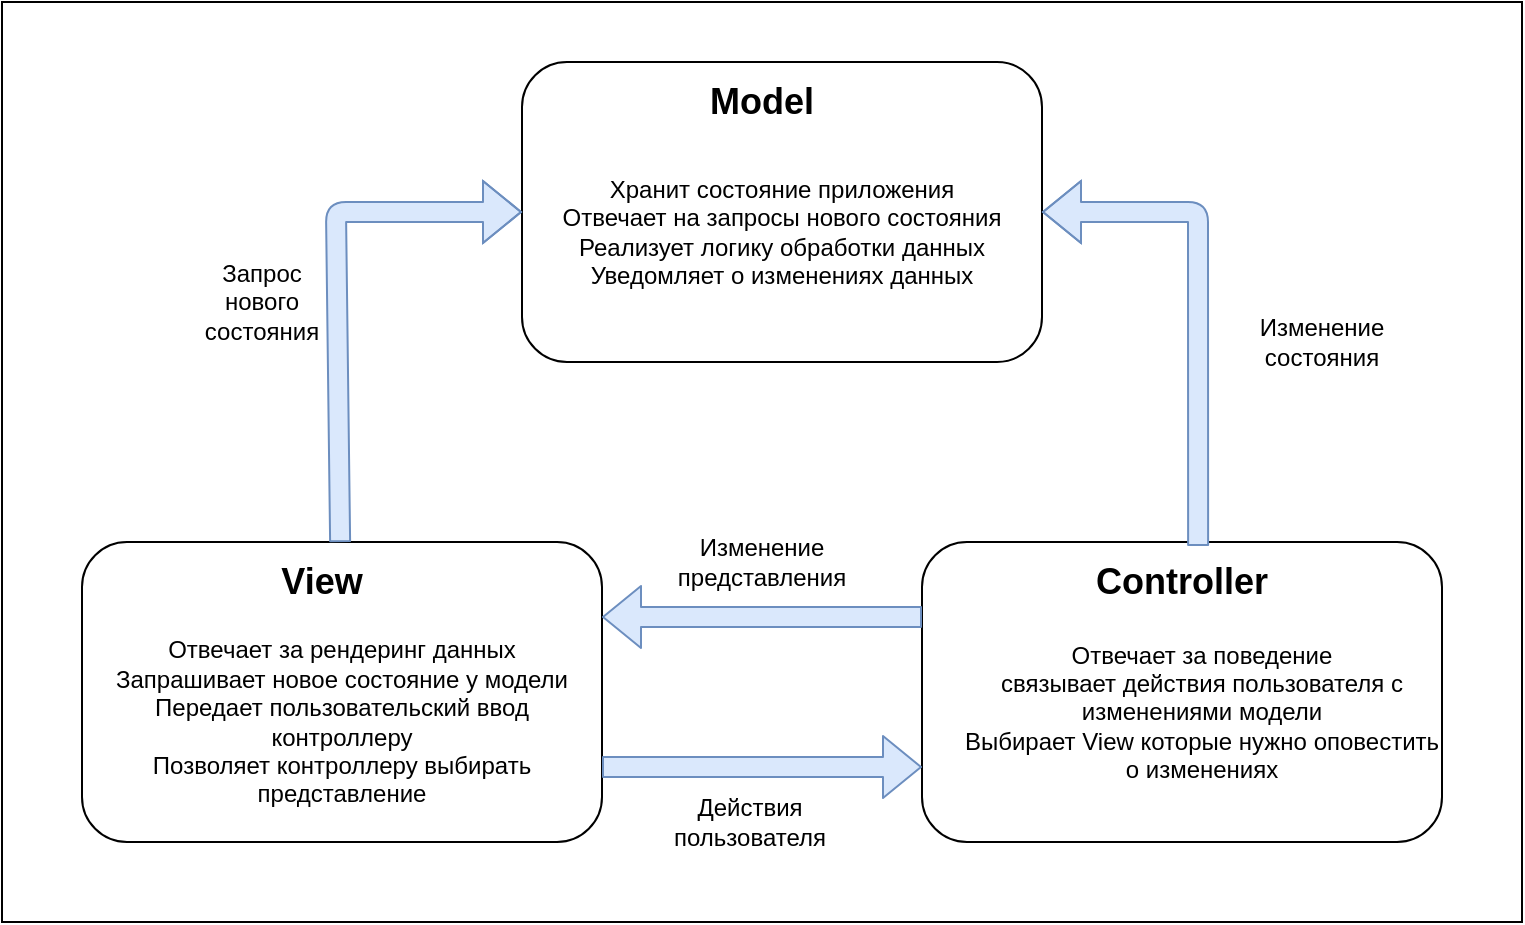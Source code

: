 <mxfile version="13.9.9" type="device"><diagram id="Qhkppr7s8alwoJysC5z4" name="Страница 1"><mxGraphModel dx="1086" dy="806" grid="1" gridSize="10" guides="1" tooltips="1" connect="1" arrows="1" fold="1" page="1" pageScale="1" pageWidth="827" pageHeight="1169" math="0" shadow="0"><root><mxCell id="0"/><mxCell id="1" parent="0"/><mxCell id="GVXECAQwpd_gQhAY40Ua-2" value="" style="rounded=0;whiteSpace=wrap;html=1;" vertex="1" parent="1"><mxGeometry x="40" y="50" width="760" height="460" as="geometry"/></mxCell><mxCell id="GVXECAQwpd_gQhAY40Ua-7" value="" style="rounded=1;whiteSpace=wrap;html=1;" vertex="1" parent="1"><mxGeometry x="300" y="80" width="260" height="150" as="geometry"/></mxCell><mxCell id="GVXECAQwpd_gQhAY40Ua-8" value="" style="rounded=1;whiteSpace=wrap;html=1;" vertex="1" parent="1"><mxGeometry x="500" y="320" width="260" height="150" as="geometry"/></mxCell><mxCell id="GVXECAQwpd_gQhAY40Ua-9" value="&lt;span style=&quot;color: rgba(0 , 0 , 0 , 0) ; font-family: monospace ; font-size: 0px&quot;&gt;%3CmxGraphModel%3E%3Croot%3E%3CmxCell%20id%3D%220%22%2F%3E%3CmxCell%20id%3D%221%22%20parent%3D%220%22%2F%3E%3CmxCell%20id%3D%222%22%20value%3D%22%D0%A5%D1%80%D0%B0%D0%BD%D0%B8%D1%82%20%D1%81%D0%BE%D1%81%D1%82%D0%BE%D1%8F%D0%BD%D0%B8%D0%B5%20%D0%BF%D1%80%D0%B8%D0%BB%D0%BE%D0%B6%D0%B5%D0%BD%D0%B8%D1%8F%26lt%3Bbr%26gt%3B%D0%9E%D1%82%D0%B2%D0%B5%D1%87%D0%B0%D0%B5%D1%82%20%D0%BD%D0%B0%20%D0%B7%D0%B0%D0%BF%D1%80%D0%BE%D1%81%D1%8B%20%D0%BD%D0%BE%D0%B2%D0%BE%D0%B3%D0%BE%20%D1%81%D0%BE%D1%81%D1%82%D0%BE%D1%8F%D0%BD%D0%B8%D1%8F%26lt%3Bbr%26gt%3B%D0%A0%D0%B5%D0%B0%D0%BB%D0%B8%D0%B7%D1%83%D0%B5%D1%82%20%D0%BB%D0%BE%D0%B3%D0%B8%D0%BA%D1%83%20%D0%BE%D0%B1%D1%80%D0%B0%D0%B1%D0%BE%D1%82%D0%BA%D0%B8%20%D0%B4%D0%B0%D0%BD%D0%BD%D1%8B%D1%85%26lt%3Bbr%26gt%3B%D0%A3%D0%B2%D0%B5%D0%B4%D0%BE%D0%BC%D0%BB%D1%8F%D0%B5%D1%82%20%D0%BE%20%D0%B8%D0%B7%D0%BC%D0%B5%D0%BD%D0%B5%D0%BD%D0%B8%D1%8F%D1%85%20%D0%B4%D0%B0%D0%BD%D0%BD%D1%8B%D1%85%22%20style%3D%22text%3Bhtml%3D1%3BstrokeColor%3Dnone%3BfillColor%3Dnone%3Balign%3Dcenter%3BverticalAlign%3Dmiddle%3BwhiteSpace%3Dwrap%3Brounded%3D0%3B%22%20vertex%3D%221%22%20parent%3D%221%22%3E%3CmxGeometry%20x%3D%22310%22%20y%3D%22120%22%20width%3D%22240%22%20height%3D%2290%22%20as%3D%22geometry%22%2F%3E%3C%2FmxCell%3E%3C%2Froot%3E%3C%2FmxGraphModel%3E&lt;/span&gt;" style="rounded=1;whiteSpace=wrap;html=1;" vertex="1" parent="1"><mxGeometry x="80" y="320" width="260" height="150" as="geometry"/></mxCell><mxCell id="GVXECAQwpd_gQhAY40Ua-10" value="&lt;b style=&quot;font-size: 18px&quot;&gt;Model&lt;/b&gt;" style="text;html=1;strokeColor=none;fillColor=none;align=center;verticalAlign=middle;whiteSpace=wrap;rounded=0;" vertex="1" parent="1"><mxGeometry x="400" y="90" width="40" height="20" as="geometry"/></mxCell><mxCell id="GVXECAQwpd_gQhAY40Ua-11" value="&lt;b style=&quot;font-size: 18px&quot;&gt;Controller&lt;/b&gt;" style="text;html=1;strokeColor=none;fillColor=none;align=center;verticalAlign=middle;whiteSpace=wrap;rounded=0;" vertex="1" parent="1"><mxGeometry x="610" y="330" width="40" height="20" as="geometry"/></mxCell><mxCell id="GVXECAQwpd_gQhAY40Ua-15" value="&lt;b style=&quot;font-size: 18px&quot;&gt;View&lt;/b&gt;" style="text;html=1;strokeColor=none;fillColor=none;align=center;verticalAlign=middle;whiteSpace=wrap;rounded=0;" vertex="1" parent="1"><mxGeometry x="180" y="330" width="40" height="20" as="geometry"/></mxCell><mxCell id="GVXECAQwpd_gQhAY40Ua-17" value="Хранит состояние приложения&lt;br&gt;Отвечает на запросы нового состояния&lt;br&gt;Реализует логику обработки данных&lt;br&gt;Уведомляет о изменениях данных" style="text;html=1;strokeColor=none;fillColor=none;align=center;verticalAlign=middle;whiteSpace=wrap;rounded=0;" vertex="1" parent="1"><mxGeometry x="310" y="120" width="240" height="90" as="geometry"/></mxCell><mxCell id="GVXECAQwpd_gQhAY40Ua-18" value="Отвечает за рендеринг данных&lt;br&gt;Запрашивает новое состояние у модели&lt;br&gt;Передает пользовательский ввод контроллеру&lt;br&gt;Позволяет контроллеру выбирать представление" style="text;html=1;strokeColor=none;fillColor=none;align=center;verticalAlign=middle;whiteSpace=wrap;rounded=0;" vertex="1" parent="1"><mxGeometry x="90" y="365" width="240" height="90" as="geometry"/></mxCell><mxCell id="GVXECAQwpd_gQhAY40Ua-19" value="Отвечает за поведение&lt;br&gt;связывает действия пользователя с изменениями модели&lt;br&gt;Выбирает View которые нужно оповестить о изменениях" style="text;html=1;strokeColor=none;fillColor=none;align=center;verticalAlign=middle;whiteSpace=wrap;rounded=0;" vertex="1" parent="1"><mxGeometry x="520" y="360" width="240" height="90" as="geometry"/></mxCell><mxCell id="GVXECAQwpd_gQhAY40Ua-21" value="" style="shape=flexArrow;endArrow=classic;html=1;entryX=0;entryY=0.5;entryDx=0;entryDy=0;fillColor=#dae8fc;strokeColor=#6c8ebf;" edge="1" parent="1" source="GVXECAQwpd_gQhAY40Ua-9" target="GVXECAQwpd_gQhAY40Ua-7"><mxGeometry width="50" height="50" relative="1" as="geometry"><mxPoint x="180" y="290" as="sourcePoint"/><mxPoint x="230" y="240" as="targetPoint"/><Array as="points"><mxPoint x="207" y="155"/></Array></mxGeometry></mxCell><mxCell id="GVXECAQwpd_gQhAY40Ua-22" value="Запрос нового состояния" style="text;html=1;strokeColor=none;fillColor=none;align=center;verticalAlign=middle;whiteSpace=wrap;rounded=0;" vertex="1" parent="1"><mxGeometry x="150" y="190" width="40" height="20" as="geometry"/></mxCell><mxCell id="GVXECAQwpd_gQhAY40Ua-24" value="" style="shape=flexArrow;endArrow=classic;html=1;exitX=0.531;exitY=0.013;exitDx=0;exitDy=0;exitPerimeter=0;entryX=1;entryY=0.5;entryDx=0;entryDy=0;fillColor=#dae8fc;strokeColor=#6c8ebf;" edge="1" parent="1" source="GVXECAQwpd_gQhAY40Ua-8" target="GVXECAQwpd_gQhAY40Ua-7"><mxGeometry width="50" height="50" relative="1" as="geometry"><mxPoint x="630" y="280" as="sourcePoint"/><mxPoint x="680" y="230" as="targetPoint"/><Array as="points"><mxPoint x="638" y="155"/></Array></mxGeometry></mxCell><mxCell id="GVXECAQwpd_gQhAY40Ua-25" value="Изменение состояния" style="text;html=1;strokeColor=none;fillColor=none;align=center;verticalAlign=middle;whiteSpace=wrap;rounded=0;" vertex="1" parent="1"><mxGeometry x="680" y="210" width="40" height="20" as="geometry"/></mxCell><mxCell id="GVXECAQwpd_gQhAY40Ua-26" value="" style="shape=flexArrow;endArrow=classic;html=1;exitX=1;exitY=0.75;exitDx=0;exitDy=0;entryX=0;entryY=0.75;entryDx=0;entryDy=0;fillColor=#dae8fc;strokeColor=#6c8ebf;" edge="1" parent="1" source="GVXECAQwpd_gQhAY40Ua-9" target="GVXECAQwpd_gQhAY40Ua-8"><mxGeometry width="50" height="50" relative="1" as="geometry"><mxPoint x="360" y="470" as="sourcePoint"/><mxPoint x="410" y="420" as="targetPoint"/></mxGeometry></mxCell><mxCell id="GVXECAQwpd_gQhAY40Ua-27" value="Действия пользователя" style="text;html=1;strokeColor=none;fillColor=none;align=center;verticalAlign=middle;whiteSpace=wrap;rounded=0;" vertex="1" parent="1"><mxGeometry x="394" y="450" width="40" height="20" as="geometry"/></mxCell><mxCell id="GVXECAQwpd_gQhAY40Ua-28" value="" style="shape=flexArrow;endArrow=classic;html=1;exitX=0;exitY=0.25;exitDx=0;exitDy=0;entryX=1;entryY=0.25;entryDx=0;entryDy=0;fillColor=#dae8fc;strokeColor=#6c8ebf;" edge="1" parent="1" source="GVXECAQwpd_gQhAY40Ua-8" target="GVXECAQwpd_gQhAY40Ua-9"><mxGeometry width="50" height="50" relative="1" as="geometry"><mxPoint x="400" y="330" as="sourcePoint"/><mxPoint x="450" y="280" as="targetPoint"/></mxGeometry></mxCell><mxCell id="GVXECAQwpd_gQhAY40Ua-29" value="Изменение представления" style="text;html=1;strokeColor=none;fillColor=none;align=center;verticalAlign=middle;whiteSpace=wrap;rounded=0;" vertex="1" parent="1"><mxGeometry x="400" y="320" width="40" height="20" as="geometry"/></mxCell></root></mxGraphModel></diagram></mxfile>